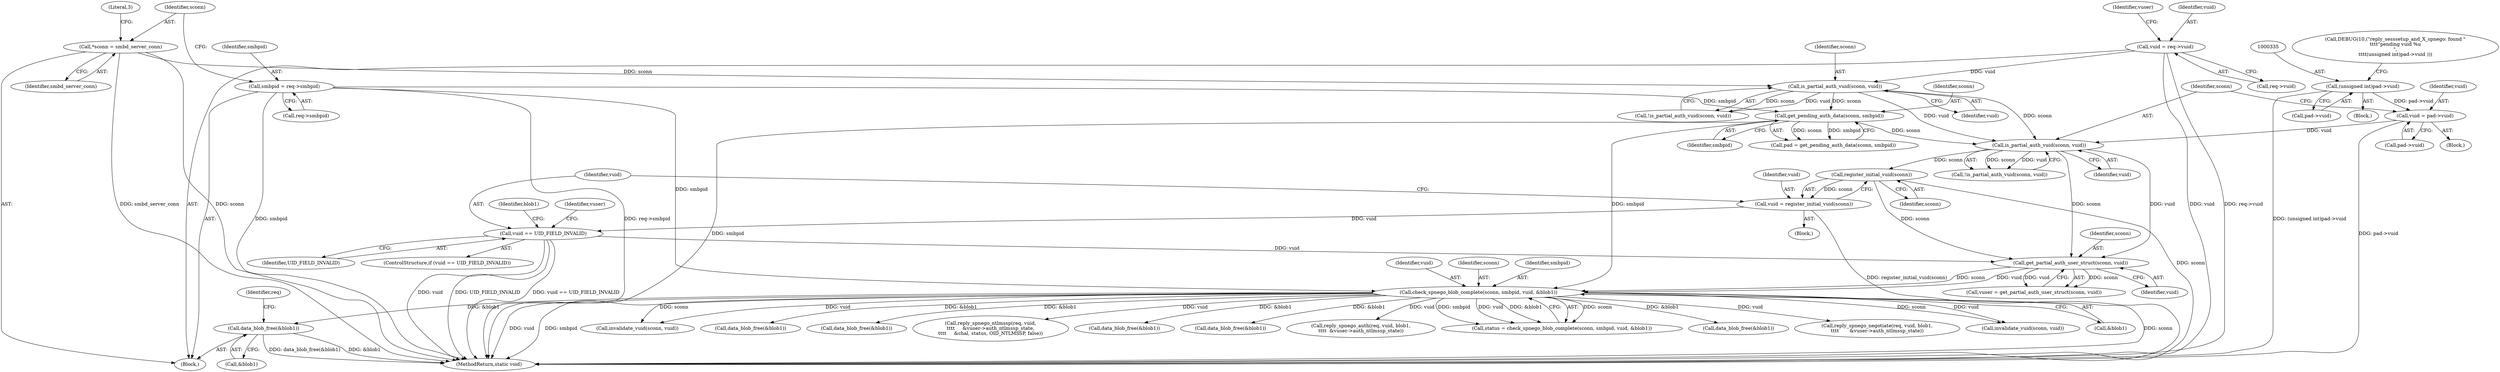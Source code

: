 digraph "0_samba_9280051bfba337458722fb157f3082f93cbd9f2b@API" {
"1000525" [label="(Call,data_blob_free(&blob1))"];
"1000380" [label="(Call,check_spnego_blob_complete(sconn, smbpid, vuid, &blob1))"];
"1000369" [label="(Call,get_partial_auth_user_struct(sconn, vuid))"];
"1000352" [label="(Call,register_initial_vuid(sconn))"];
"1000346" [label="(Call,is_partial_auth_vuid(sconn, vuid))"];
"1000317" [label="(Call,is_partial_auth_vuid(sconn, vuid))"];
"1000161" [label="(Call,*sconn = smbd_server_conn)"];
"1000141" [label="(Call,vuid = req->vuid)"];
"1000324" [label="(Call,get_pending_auth_data(sconn, smbpid))"];
"1000155" [label="(Call,smbpid = req->smbpid)"];
"1000339" [label="(Call,vuid = pad->vuid)"];
"1000334" [label="(Call,(unsigned int)pad->vuid)"];
"1000355" [label="(Call,vuid == UID_FIELD_INVALID)"];
"1000350" [label="(Call,vuid = register_initial_vuid(sconn))"];
"1000361" [label="(Identifier,blob1)"];
"1000143" [label="(Call,req->vuid)"];
"1000526" [label="(Call,&blob1)"];
"1000400" [label="(Call,data_blob_free(&blob1))"];
"1000529" [label="(Identifier,req)"];
"1000532" [label="(MethodReturn,static void)"];
"1000161" [label="(Call,*sconn = smbd_server_conn)"];
"1000440" [label="(Call,reply_spnego_auth(req, vuid, blob1,\n\t\t\t\t  &vuser->auth_ntlmssp_state))"];
"1000336" [label="(Call,pad->vuid)"];
"1000378" [label="(Call,status = check_spnego_blob_complete(sconn, smbpid, vuid, &blob1))"];
"1000156" [label="(Identifier,smbpid)"];
"1000330" [label="(Call,DEBUG(10,(\"reply_sesssetup_and_X_spnego: found \"\n\t\t\t\t\"pending vuid %u\n\",\n\t\t\t\t(unsigned int)pad->vuid )))"];
"1000348" [label="(Identifier,vuid)"];
"1000329" [label="(Block,)"];
"1000141" [label="(Call,vuid = req->vuid)"];
"1000324" [label="(Call,get_pending_auth_data(sconn, smbpid))"];
"1000367" [label="(Call,vuser = get_partial_auth_user_struct(sconn, vuid))"];
"1000525" [label="(Call,data_blob_free(&blob1))"];
"1000368" [label="(Identifier,vuser)"];
"1000383" [label="(Identifier,vuid)"];
"1000155" [label="(Call,smbpid = req->smbpid)"];
"1000380" [label="(Call,check_spnego_blob_complete(sconn, smbpid, vuid, &blob1))"];
"1000381" [label="(Identifier,sconn)"];
"1000354" [label="(ControlStructure,if (vuid == UID_FIELD_INVALID))"];
"1000503" [label="(Call,data_blob_free(&blob1))"];
"1000142" [label="(Identifier,vuid)"];
"1000357" [label="(Identifier,UID_FIELD_INVALID)"];
"1000162" [label="(Identifier,sconn)"];
"1000418" [label="(Call,reply_spnego_negotiate(req, vuid, blob1,\n\t\t\t\t       &vuser->auth_ntlmssp_state))"];
"1000369" [label="(Call,get_partial_auth_user_struct(sconn, vuid))"];
"1000157" [label="(Call,req->smbpid)"];
"1000397" [label="(Call,invalidate_vuid(sconn, vuid))"];
"1000341" [label="(Call,pad->vuid)"];
"1000345" [label="(Call,!is_partial_auth_vuid(sconn, vuid))"];
"1000117" [label="(Block,)"];
"1000318" [label="(Identifier,sconn)"];
"1000370" [label="(Identifier,sconn)"];
"1000382" [label="(Identifier,smbpid)"];
"1000384" [label="(Call,&blob1)"];
"1000351" [label="(Identifier,vuid)"];
"1000356" [label="(Identifier,vuid)"];
"1000332" [label="(Block,)"];
"1000352" [label="(Call,register_initial_vuid(sconn))"];
"1000326" [label="(Identifier,smbpid)"];
"1000483" [label="(Call,invalidate_vuid(sconn, vuid))"];
"1000371" [label="(Identifier,vuid)"];
"1000346" [label="(Call,is_partial_auth_vuid(sconn, vuid))"];
"1000319" [label="(Identifier,vuid)"];
"1000148" [label="(Identifier,vuser)"];
"1000349" [label="(Block,)"];
"1000163" [label="(Identifier,smbd_server_conn)"];
"1000350" [label="(Call,vuid = register_initial_vuid(sconn))"];
"1000340" [label="(Identifier,vuid)"];
"1000325" [label="(Identifier,sconn)"];
"1000317" [label="(Call,is_partial_auth_vuid(sconn, vuid))"];
"1000448" [label="(Call,data_blob_free(&blob1))"];
"1000355" [label="(Call,vuid == UID_FIELD_INVALID)"];
"1000334" [label="(Call,(unsigned int)pad->vuid)"];
"1000426" [label="(Call,data_blob_free(&blob1))"];
"1000506" [label="(Call,reply_spnego_ntlmssp(req, vuid,\n\t\t\t\t     &vuser->auth_ntlmssp_state,\n\t\t\t\t     &chal, status, OID_NTLMSSP, false))"];
"1000353" [label="(Identifier,sconn)"];
"1000486" [label="(Call,data_blob_free(&blob1))"];
"1000322" [label="(Call,pad = get_pending_auth_data(sconn, smbpid))"];
"1000316" [label="(Call,!is_partial_auth_vuid(sconn, vuid))"];
"1000339" [label="(Call,vuid = pad->vuid)"];
"1000165" [label="(Literal,3)"];
"1000347" [label="(Identifier,sconn)"];
"1000525" -> "1000117"  [label="AST: "];
"1000525" -> "1000526"  [label="CFG: "];
"1000526" -> "1000525"  [label="AST: "];
"1000529" -> "1000525"  [label="CFG: "];
"1000525" -> "1000532"  [label="DDG: data_blob_free(&blob1)"];
"1000525" -> "1000532"  [label="DDG: &blob1"];
"1000380" -> "1000525"  [label="DDG: &blob1"];
"1000380" -> "1000378"  [label="AST: "];
"1000380" -> "1000384"  [label="CFG: "];
"1000381" -> "1000380"  [label="AST: "];
"1000382" -> "1000380"  [label="AST: "];
"1000383" -> "1000380"  [label="AST: "];
"1000384" -> "1000380"  [label="AST: "];
"1000378" -> "1000380"  [label="CFG: "];
"1000380" -> "1000532"  [label="DDG: vuid"];
"1000380" -> "1000532"  [label="DDG: smbpid"];
"1000380" -> "1000532"  [label="DDG: sconn"];
"1000380" -> "1000378"  [label="DDG: sconn"];
"1000380" -> "1000378"  [label="DDG: smbpid"];
"1000380" -> "1000378"  [label="DDG: vuid"];
"1000380" -> "1000378"  [label="DDG: &blob1"];
"1000369" -> "1000380"  [label="DDG: sconn"];
"1000369" -> "1000380"  [label="DDG: vuid"];
"1000324" -> "1000380"  [label="DDG: smbpid"];
"1000155" -> "1000380"  [label="DDG: smbpid"];
"1000380" -> "1000397"  [label="DDG: sconn"];
"1000380" -> "1000397"  [label="DDG: vuid"];
"1000380" -> "1000400"  [label="DDG: &blob1"];
"1000380" -> "1000418"  [label="DDG: vuid"];
"1000380" -> "1000426"  [label="DDG: &blob1"];
"1000380" -> "1000440"  [label="DDG: vuid"];
"1000380" -> "1000448"  [label="DDG: &blob1"];
"1000380" -> "1000483"  [label="DDG: sconn"];
"1000380" -> "1000483"  [label="DDG: vuid"];
"1000380" -> "1000486"  [label="DDG: &blob1"];
"1000380" -> "1000503"  [label="DDG: &blob1"];
"1000380" -> "1000506"  [label="DDG: vuid"];
"1000369" -> "1000367"  [label="AST: "];
"1000369" -> "1000371"  [label="CFG: "];
"1000370" -> "1000369"  [label="AST: "];
"1000371" -> "1000369"  [label="AST: "];
"1000367" -> "1000369"  [label="CFG: "];
"1000369" -> "1000367"  [label="DDG: sconn"];
"1000369" -> "1000367"  [label="DDG: vuid"];
"1000352" -> "1000369"  [label="DDG: sconn"];
"1000346" -> "1000369"  [label="DDG: sconn"];
"1000346" -> "1000369"  [label="DDG: vuid"];
"1000355" -> "1000369"  [label="DDG: vuid"];
"1000352" -> "1000350"  [label="AST: "];
"1000352" -> "1000353"  [label="CFG: "];
"1000353" -> "1000352"  [label="AST: "];
"1000350" -> "1000352"  [label="CFG: "];
"1000352" -> "1000532"  [label="DDG: sconn"];
"1000352" -> "1000350"  [label="DDG: sconn"];
"1000346" -> "1000352"  [label="DDG: sconn"];
"1000346" -> "1000345"  [label="AST: "];
"1000346" -> "1000348"  [label="CFG: "];
"1000347" -> "1000346"  [label="AST: "];
"1000348" -> "1000346"  [label="AST: "];
"1000345" -> "1000346"  [label="CFG: "];
"1000346" -> "1000345"  [label="DDG: sconn"];
"1000346" -> "1000345"  [label="DDG: vuid"];
"1000317" -> "1000346"  [label="DDG: sconn"];
"1000317" -> "1000346"  [label="DDG: vuid"];
"1000324" -> "1000346"  [label="DDG: sconn"];
"1000339" -> "1000346"  [label="DDG: vuid"];
"1000317" -> "1000316"  [label="AST: "];
"1000317" -> "1000319"  [label="CFG: "];
"1000318" -> "1000317"  [label="AST: "];
"1000319" -> "1000317"  [label="AST: "];
"1000316" -> "1000317"  [label="CFG: "];
"1000317" -> "1000316"  [label="DDG: sconn"];
"1000317" -> "1000316"  [label="DDG: vuid"];
"1000161" -> "1000317"  [label="DDG: sconn"];
"1000141" -> "1000317"  [label="DDG: vuid"];
"1000317" -> "1000324"  [label="DDG: sconn"];
"1000161" -> "1000117"  [label="AST: "];
"1000161" -> "1000163"  [label="CFG: "];
"1000162" -> "1000161"  [label="AST: "];
"1000163" -> "1000161"  [label="AST: "];
"1000165" -> "1000161"  [label="CFG: "];
"1000161" -> "1000532"  [label="DDG: smbd_server_conn"];
"1000161" -> "1000532"  [label="DDG: sconn"];
"1000141" -> "1000117"  [label="AST: "];
"1000141" -> "1000143"  [label="CFG: "];
"1000142" -> "1000141"  [label="AST: "];
"1000143" -> "1000141"  [label="AST: "];
"1000148" -> "1000141"  [label="CFG: "];
"1000141" -> "1000532"  [label="DDG: vuid"];
"1000141" -> "1000532"  [label="DDG: req->vuid"];
"1000324" -> "1000322"  [label="AST: "];
"1000324" -> "1000326"  [label="CFG: "];
"1000325" -> "1000324"  [label="AST: "];
"1000326" -> "1000324"  [label="AST: "];
"1000322" -> "1000324"  [label="CFG: "];
"1000324" -> "1000532"  [label="DDG: smbpid"];
"1000324" -> "1000322"  [label="DDG: sconn"];
"1000324" -> "1000322"  [label="DDG: smbpid"];
"1000155" -> "1000324"  [label="DDG: smbpid"];
"1000155" -> "1000117"  [label="AST: "];
"1000155" -> "1000157"  [label="CFG: "];
"1000156" -> "1000155"  [label="AST: "];
"1000157" -> "1000155"  [label="AST: "];
"1000162" -> "1000155"  [label="CFG: "];
"1000155" -> "1000532"  [label="DDG: req->smbpid"];
"1000155" -> "1000532"  [label="DDG: smbpid"];
"1000339" -> "1000329"  [label="AST: "];
"1000339" -> "1000341"  [label="CFG: "];
"1000340" -> "1000339"  [label="AST: "];
"1000341" -> "1000339"  [label="AST: "];
"1000347" -> "1000339"  [label="CFG: "];
"1000339" -> "1000532"  [label="DDG: pad->vuid"];
"1000334" -> "1000339"  [label="DDG: pad->vuid"];
"1000334" -> "1000332"  [label="AST: "];
"1000334" -> "1000336"  [label="CFG: "];
"1000335" -> "1000334"  [label="AST: "];
"1000336" -> "1000334"  [label="AST: "];
"1000330" -> "1000334"  [label="CFG: "];
"1000334" -> "1000532"  [label="DDG: (unsigned int)pad->vuid"];
"1000355" -> "1000354"  [label="AST: "];
"1000355" -> "1000357"  [label="CFG: "];
"1000356" -> "1000355"  [label="AST: "];
"1000357" -> "1000355"  [label="AST: "];
"1000361" -> "1000355"  [label="CFG: "];
"1000368" -> "1000355"  [label="CFG: "];
"1000355" -> "1000532"  [label="DDG: vuid"];
"1000355" -> "1000532"  [label="DDG: UID_FIELD_INVALID"];
"1000355" -> "1000532"  [label="DDG: vuid == UID_FIELD_INVALID"];
"1000350" -> "1000355"  [label="DDG: vuid"];
"1000350" -> "1000349"  [label="AST: "];
"1000351" -> "1000350"  [label="AST: "];
"1000356" -> "1000350"  [label="CFG: "];
"1000350" -> "1000532"  [label="DDG: register_initial_vuid(sconn)"];
}
